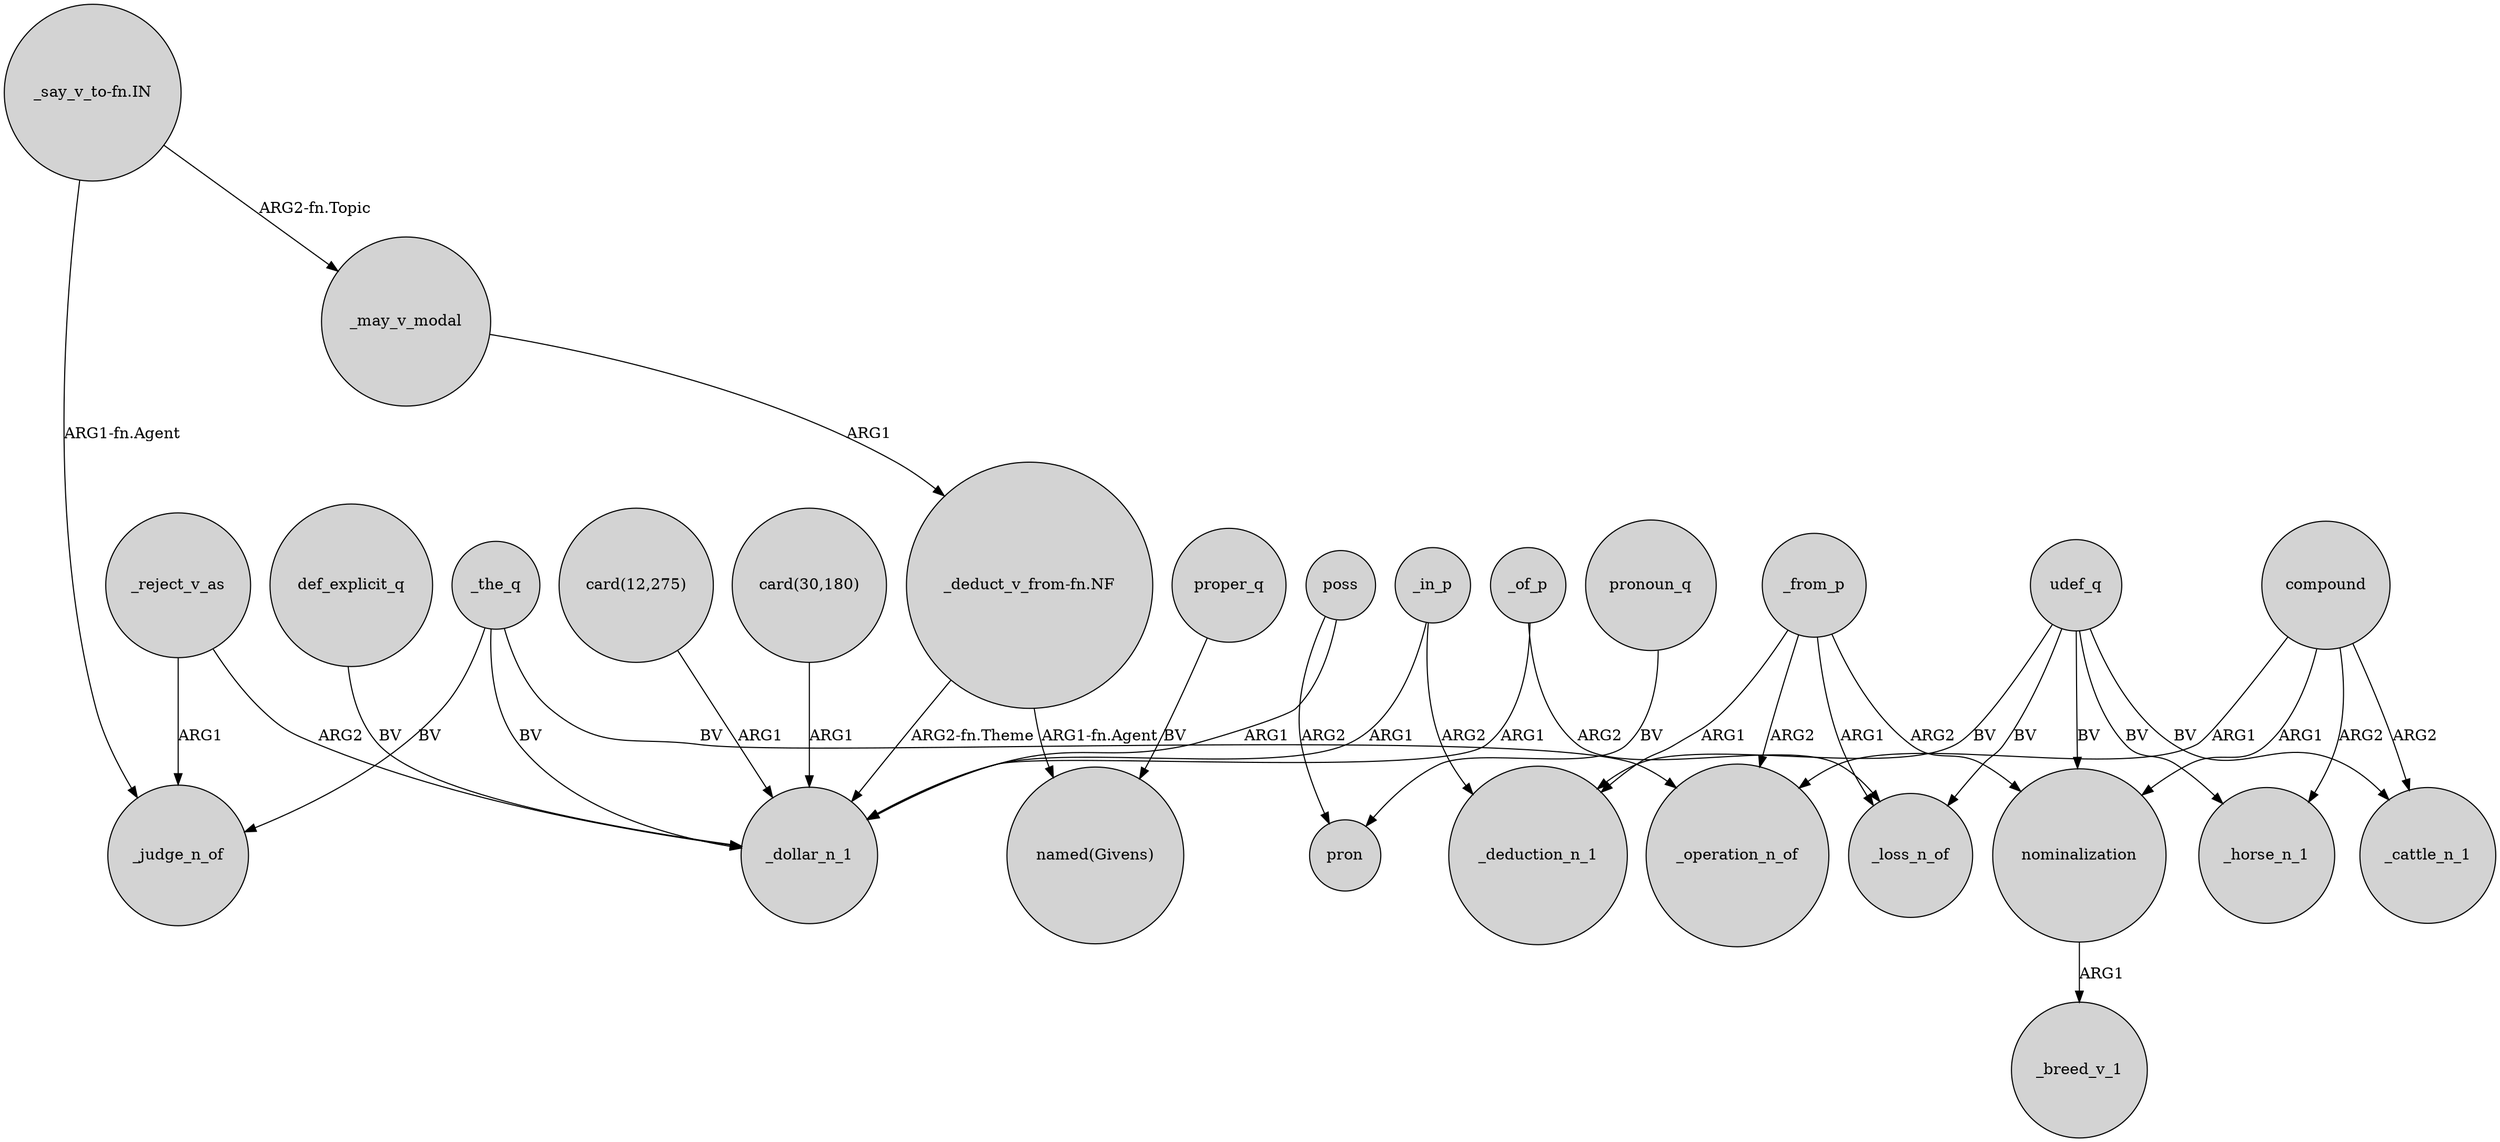 digraph {
	node [shape=circle style=filled]
	compound -> _operation_n_of [label=ARG1]
	_from_p -> _loss_n_of [label=ARG1]
	_reject_v_as -> _judge_n_of [label=ARG1]
	"_deduct_v_from-fn.NF" -> _dollar_n_1 [label="ARG2-fn.Theme"]
	nominalization -> _breed_v_1 [label=ARG1]
	poss -> pron [label=ARG2]
	"card(12,275)" -> _dollar_n_1 [label=ARG1]
	_the_q -> _operation_n_of [label=BV]
	_of_p -> _dollar_n_1 [label=ARG1]
	poss -> _dollar_n_1 [label=ARG1]
	_the_q -> _dollar_n_1 [label=BV]
	udef_q -> _deduction_n_1 [label=BV]
	pronoun_q -> pron [label=BV]
	"card(30,180)" -> _dollar_n_1 [label=ARG1]
	compound -> _horse_n_1 [label=ARG2]
	_may_v_modal -> "_deduct_v_from-fn.NF" [label=ARG1]
	_from_p -> _deduction_n_1 [label=ARG1]
	"_say_v_to-fn.IN" -> _may_v_modal [label="ARG2-fn.Topic"]
	_of_p -> _loss_n_of [label=ARG2]
	_reject_v_as -> _dollar_n_1 [label=ARG2]
	"_deduct_v_from-fn.NF" -> "named(Givens)" [label="ARG1-fn.Agent"]
	udef_q -> nominalization [label=BV]
	"_say_v_to-fn.IN" -> _judge_n_of [label="ARG1-fn.Agent"]
	_from_p -> nominalization [label=ARG2]
	compound -> _cattle_n_1 [label=ARG2]
	_in_p -> _dollar_n_1 [label=ARG1]
	udef_q -> _cattle_n_1 [label=BV]
	_in_p -> _deduction_n_1 [label=ARG2]
	_from_p -> _operation_n_of [label=ARG2]
	udef_q -> _horse_n_1 [label=BV]
	def_explicit_q -> _dollar_n_1 [label=BV]
	_the_q -> _judge_n_of [label=BV]
	proper_q -> "named(Givens)" [label=BV]
	compound -> nominalization [label=ARG1]
	udef_q -> _loss_n_of [label=BV]
}
